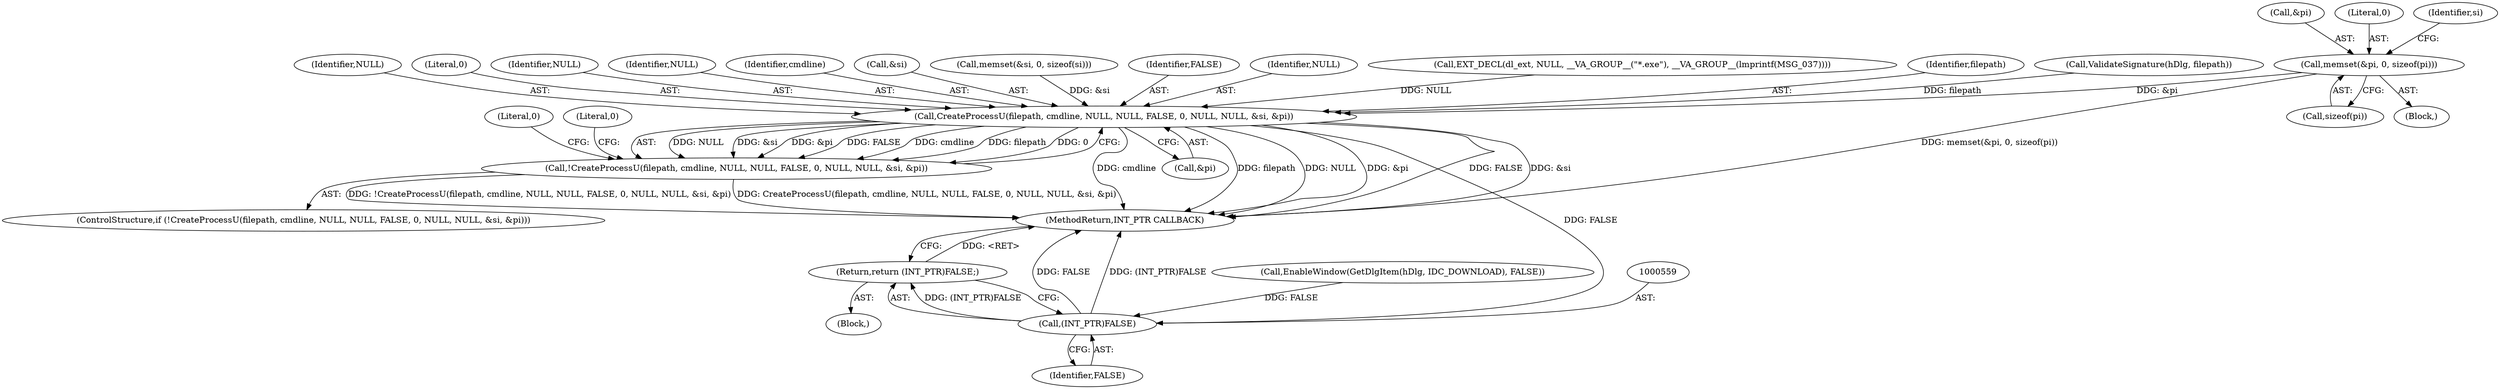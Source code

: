 digraph "0_rufus_c3c39f7f8a11f612c4ebf7affce25ec6928eb1cb_1@API" {
"1000368" [label="(Call,memset(&pi, 0, sizeof(pi)))"];
"1000382" [label="(Call,CreateProcessU(filepath, cmdline, NULL, NULL, FALSE, 0, NULL, NULL, &si, &pi))"];
"1000381" [label="(Call,!CreateProcessU(filepath, cmdline, NULL, NULL, FALSE, 0, NULL, NULL, &si, &pi))"];
"1000558" [label="(Call,(INT_PTR)FALSE)"];
"1000557" [label="(Return,return (INT_PTR)FALSE;)"];
"1000369" [label="(Call,&pi)"];
"1000381" [label="(Call,!CreateProcessU(filepath, cmdline, NULL, NULL, FALSE, 0, NULL, NULL, &si, &pi))"];
"1000384" [label="(Identifier,cmdline)"];
"1000391" [label="(Call,&si)"];
"1000362" [label="(Call,memset(&si, 0, sizeof(si)))"];
"1000387" [label="(Identifier,FALSE)"];
"1000405" [label="(Literal,0)"];
"1000386" [label="(Identifier,NULL)"];
"1000129" [label="(Call,EXT_DECL(dl_ext, NULL, __VA_GROUP__(\"*.exe\"), __VA_GROUP__(lmprintf(MSG_037))))"];
"1000558" [label="(Call,(INT_PTR)FALSE)"];
"1000397" [label="(Literal,0)"];
"1000111" [label="(Block,)"];
"1000383" [label="(Identifier,filepath)"];
"1000357" [label="(Call,ValidateSignature(hDlg, filepath))"];
"1000382" [label="(Call,CreateProcessU(filepath, cmdline, NULL, NULL, FALSE, 0, NULL, NULL, &si, &pi))"];
"1000557" [label="(Return,return (INT_PTR)FALSE;)"];
"1000371" [label="(Literal,0)"];
"1000376" [label="(Identifier,si)"];
"1000560" [label="(Identifier,FALSE)"];
"1000561" [label="(MethodReturn,INT_PTR CALLBACK)"];
"1000393" [label="(Call,&pi)"];
"1000390" [label="(Identifier,NULL)"];
"1000255" [label="(Call,EnableWindow(GetDlgItem(hDlg, IDC_DOWNLOAD), FALSE))"];
"1000388" [label="(Literal,0)"];
"1000380" [label="(ControlStructure,if (!CreateProcessU(filepath, cmdline, NULL, NULL, FALSE, 0, NULL, NULL, &si, &pi)))"];
"1000389" [label="(Identifier,NULL)"];
"1000338" [label="(Block,)"];
"1000385" [label="(Identifier,NULL)"];
"1000368" [label="(Call,memset(&pi, 0, sizeof(pi)))"];
"1000372" [label="(Call,sizeof(pi))"];
"1000368" -> "1000338"  [label="AST: "];
"1000368" -> "1000372"  [label="CFG: "];
"1000369" -> "1000368"  [label="AST: "];
"1000371" -> "1000368"  [label="AST: "];
"1000372" -> "1000368"  [label="AST: "];
"1000376" -> "1000368"  [label="CFG: "];
"1000368" -> "1000561"  [label="DDG: memset(&pi, 0, sizeof(pi))"];
"1000368" -> "1000382"  [label="DDG: &pi"];
"1000382" -> "1000381"  [label="AST: "];
"1000382" -> "1000393"  [label="CFG: "];
"1000383" -> "1000382"  [label="AST: "];
"1000384" -> "1000382"  [label="AST: "];
"1000385" -> "1000382"  [label="AST: "];
"1000386" -> "1000382"  [label="AST: "];
"1000387" -> "1000382"  [label="AST: "];
"1000388" -> "1000382"  [label="AST: "];
"1000389" -> "1000382"  [label="AST: "];
"1000390" -> "1000382"  [label="AST: "];
"1000391" -> "1000382"  [label="AST: "];
"1000393" -> "1000382"  [label="AST: "];
"1000381" -> "1000382"  [label="CFG: "];
"1000382" -> "1000561"  [label="DDG: filepath"];
"1000382" -> "1000561"  [label="DDG: NULL"];
"1000382" -> "1000561"  [label="DDG: cmdline"];
"1000382" -> "1000561"  [label="DDG: &pi"];
"1000382" -> "1000561"  [label="DDG: FALSE"];
"1000382" -> "1000561"  [label="DDG: &si"];
"1000382" -> "1000381"  [label="DDG: NULL"];
"1000382" -> "1000381"  [label="DDG: &si"];
"1000382" -> "1000381"  [label="DDG: &pi"];
"1000382" -> "1000381"  [label="DDG: FALSE"];
"1000382" -> "1000381"  [label="DDG: cmdline"];
"1000382" -> "1000381"  [label="DDG: filepath"];
"1000382" -> "1000381"  [label="DDG: 0"];
"1000357" -> "1000382"  [label="DDG: filepath"];
"1000129" -> "1000382"  [label="DDG: NULL"];
"1000362" -> "1000382"  [label="DDG: &si"];
"1000382" -> "1000558"  [label="DDG: FALSE"];
"1000381" -> "1000380"  [label="AST: "];
"1000397" -> "1000381"  [label="CFG: "];
"1000405" -> "1000381"  [label="CFG: "];
"1000381" -> "1000561"  [label="DDG: CreateProcessU(filepath, cmdline, NULL, NULL, FALSE, 0, NULL, NULL, &si, &pi)"];
"1000381" -> "1000561"  [label="DDG: !CreateProcessU(filepath, cmdline, NULL, NULL, FALSE, 0, NULL, NULL, &si, &pi)"];
"1000558" -> "1000557"  [label="AST: "];
"1000558" -> "1000560"  [label="CFG: "];
"1000559" -> "1000558"  [label="AST: "];
"1000560" -> "1000558"  [label="AST: "];
"1000557" -> "1000558"  [label="CFG: "];
"1000558" -> "1000561"  [label="DDG: FALSE"];
"1000558" -> "1000561"  [label="DDG: (INT_PTR)FALSE"];
"1000558" -> "1000557"  [label="DDG: (INT_PTR)FALSE"];
"1000255" -> "1000558"  [label="DDG: FALSE"];
"1000557" -> "1000111"  [label="AST: "];
"1000561" -> "1000557"  [label="CFG: "];
"1000557" -> "1000561"  [label="DDG: <RET>"];
}
